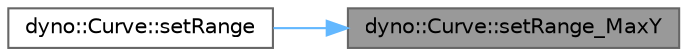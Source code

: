 digraph "dyno::Curve::setRange_MaxY"
{
 // LATEX_PDF_SIZE
  bgcolor="transparent";
  edge [fontname=Helvetica,fontsize=10,labelfontname=Helvetica,labelfontsize=10];
  node [fontname=Helvetica,fontsize=10,shape=box,height=0.2,width=0.4];
  rankdir="RL";
  Node1 [id="Node000001",label="dyno::Curve::setRange_MaxY",height=0.2,width=0.4,color="gray40", fillcolor="grey60", style="filled", fontcolor="black",tooltip=" "];
  Node1 -> Node2 [id="edge1_Node000001_Node000002",dir="back",color="steelblue1",style="solid",tooltip=" "];
  Node2 [id="Node000002",label="dyno::Curve::setRange",height=0.2,width=0.4,color="grey40", fillcolor="white", style="filled",URL="$classdyno_1_1_curve.html#a612b71a816bc3203eba2f3bc204587b1",tooltip=" "];
}
